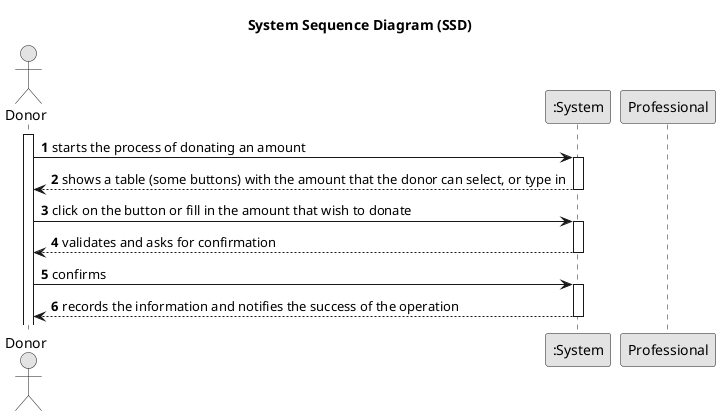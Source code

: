 @startuml
skinparam monochrome true
skinparam packageStyle rectangle
skinparam shadowing false

title System Sequence Diagram (SSD)

autonumber

actor Donor
participant ":System" as System

activate Donor
    Donor -> System : starts the process of donating an amount
    activate System
        System --> Donor : shows a table (some buttons) with the amount that the donor can select, or type in
    deactivate System

    Donor -> System : click on the button or fill in the amount that wish to donate
    activate System
        System --> Donor : validates and asks for confirmation
    deactivate System

    Donor -> System : confirms
    activate System
        System --> Donor : records the information and notifies the success of the operation
    deactivate System
deactivate Professional

@enduml